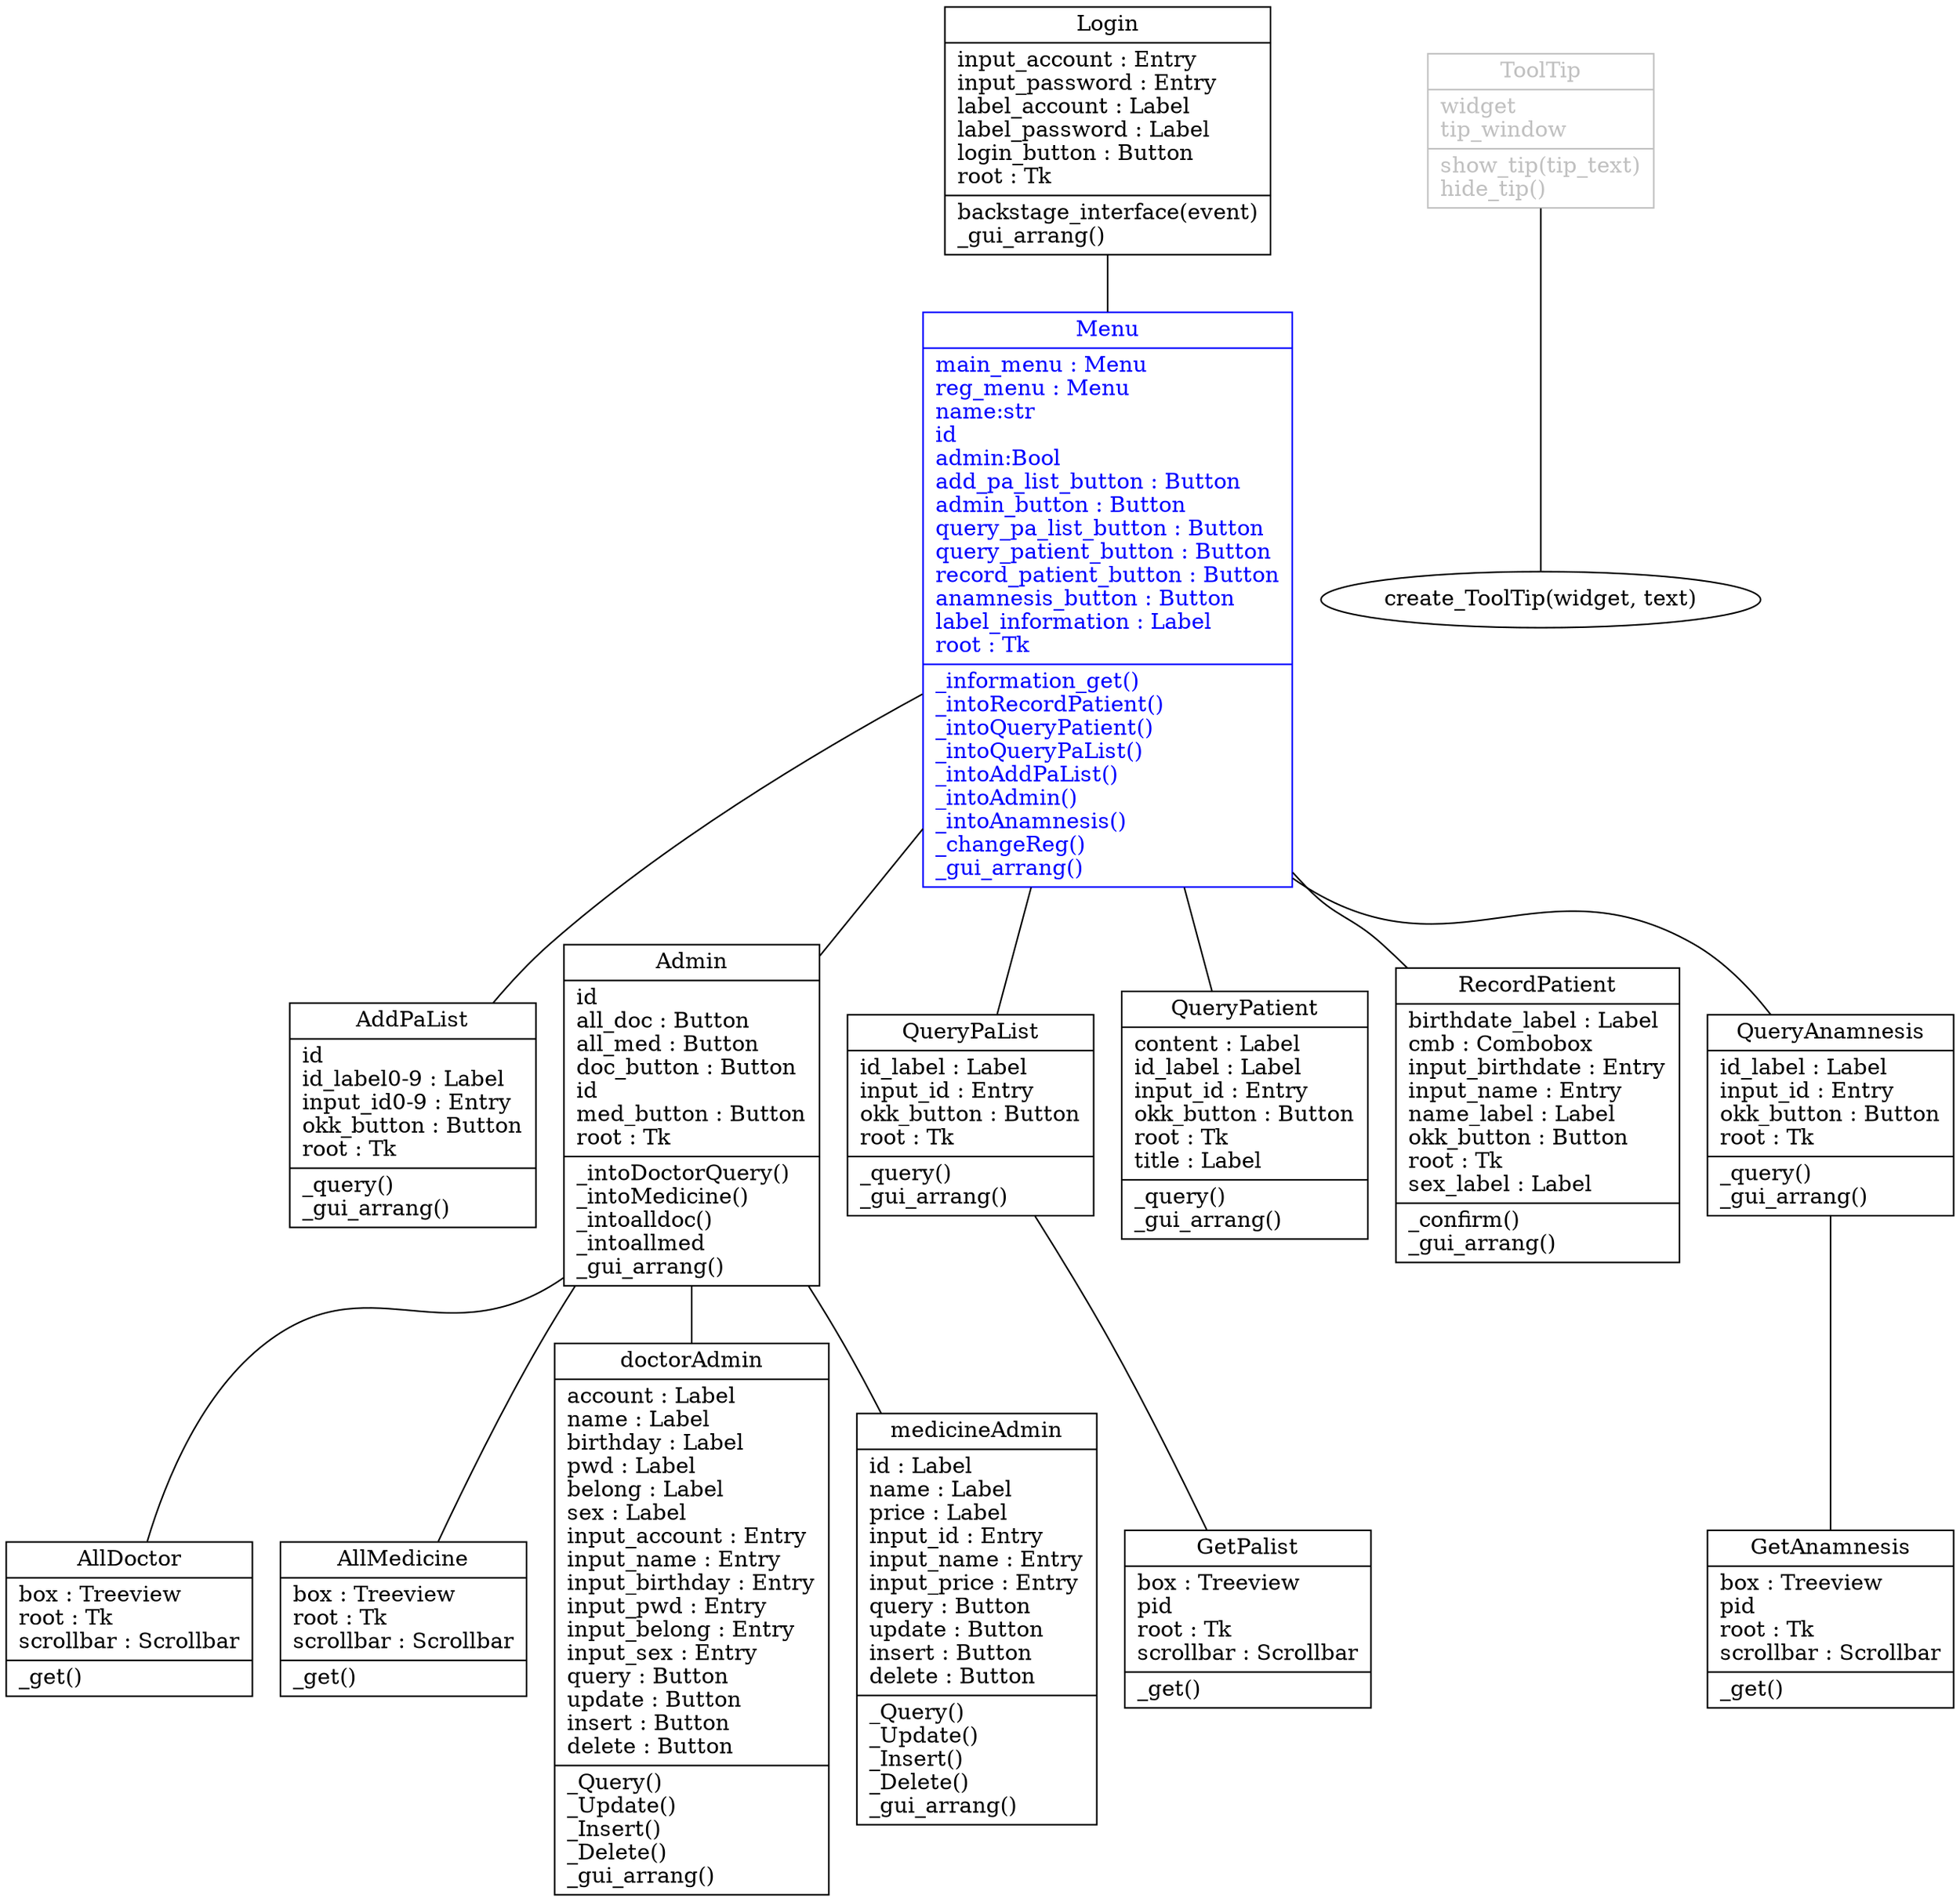digraph "classes" {
rankdir=BT;
charset="utf-8";
edge [arrowhead="none"];

"AddPaList" [color="black", fontcolor="black", label="{AddPaList|id\lid_label0-9 : Label\linput_id0-9 : Entry\lokk_button : Button\lroot : Tk\l|_query()\l_gui_arrang()\l}", shape="record", style="solid"];
"Admin" [color="black", fontcolor="black", label="{Admin|id\lall_doc : Button\lall_med : Button\ldoc_button : Button\lid\lmed_button : Button\lroot : Tk\l|_intoDoctorQuery()\l_intoMedicine()\l_intoalldoc()\l_intoallmed\l_gui_arrang()\l}", shape="record", style="solid"];
"AllDoctor" [color="black", fontcolor="black", label="{AllDoctor|box : Treeview\lroot : Tk\lscrollbar : Scrollbar\l|_get()\l}", shape="record", style="solid"];
"AllMedicine" [color="black", fontcolor="black", label="{AllMedicine|box : Treeview\lroot : Tk\lscrollbar : Scrollbar\l|_get()\l}", shape="record", style="solid"];
"GetPalist" [color="black", fontcolor="black", label="{GetPalist|box : Treeview\lpid\lroot : Tk\lscrollbar : Scrollbar\l|_get()\l}", shape="record", style="solid"];
"Login" [color="black", fontcolor="black", label="{Login|input_account : Entry\linput_password : Entry\llabel_account : Label\llabel_password : Label\llogin_button : Button\lroot : Tk\l|backstage_interface(event)\l_gui_arrang()\l}", shape="record", style="solid"];
"Menu" [color="blue", fontcolor="blue", label="{Menu|main_menu : Menu\lreg_menu : Menu\lname:str\lid\ladmin:Bool\ladd_pa_list_button : Button\ladmin_button : Button\lquery_pa_list_button : Button\lquery_patient_button : Button\lrecord_patient_button : Button\lanamnesis_button : Button\llabel_information : Label\lroot : Tk\l|_information_get()\l_intoRecordPatient()\l_intoQueryPatient()\l_intoQueryPaList()\l_intoAddPaList()\l_intoAdmin()\l_intoAnamnesis()\l_changeReg()\l_gui_arrang()\l}", shape="record", style="solid"];
"QueryPaList" [color="black", fontcolor="black", label="{QueryPaList|id_label : Label\linput_id : Entry\lokk_button : Button\lroot : Tk\l|_query()\l_gui_arrang()\l}", shape="record", style="solid"];
"QueryPatient" [color="black", fontcolor="black", label="{QueryPatient|content : Label\lid_label : Label\linput_id : Entry\lokk_button : Button\lroot : Tk\ltitle : Label\l|_query()\l_gui_arrang()\l}", shape="record", style="solid"];
"RecordPatient" [color="black", fontcolor="black", label="{RecordPatient|birthdate_label : Label\lcmb : Combobox\linput_birthdate : Entry\linput_name : Entry\lname_label : Label\lokk_button : Button\lroot : Tk\lsex_label : Label\l|_confirm()\l_gui_arrang()\l}", shape="record", style="solid"];
"doctorAdmin" [color="black", fontcolor="black", label="{doctorAdmin|account : Label\lname : Label\lbirthday : Label\lpwd : Label\lbelong : Label\lsex : Label\linput_account : Entry\linput_name : Entry\linput_birthday : Entry\linput_pwd : Entry\linput_belong : Entry\linput_sex : Entry\lquery : Button\lupdate : Button\linsert : Button\ldelete : Button\l|_Query()\l_Update()\l_Insert()\l_Delete()\l_gui_arrang()\l}", shape="record", style="solid"];
"medicineAdmin" [color="black", fontcolor="black", label="{medicineAdmin|id : Label\lname : Label\lprice : Label\linput_id : Entry\linput_name : Entry\linput_price : Entry\lquery : Button\lupdate : Button\linsert : Button\ldelete : Button\l|_Query()\l_Update()\l_Insert()\l_Delete()\l_gui_arrang()\l}", shape="record", style="solid"];
"QueryAnamnesis" [color="black", fontcolor="black", label="{QueryAnamnesis|id_label : Label\linput_id : Entry\lokk_button : Button\lroot : Tk\l|_query()\l_gui_arrang()\l}", shape="record", style="solid"];
"GetAnamnesis" [color="black", fontcolor="black", label="{GetAnamnesis|box : Treeview\lpid\lroot : Tk\lscrollbar : Scrollbar\l|_get()\l}", shape="record", style="solid"];
"ToolTip" [color="grey", fontcolor="grey", label="{ToolTip|widget\ltip_window\l|show_tip(tip_text)\lhide_tip()\l}", shape="record", style="solid"];

{ rank=same; "Login"; "ToolTip"};

"create_ToolTip(widget, text)" -> "ToolTip";
"Menu" -> "Login";
"Admin" -> "Menu";
"QueryPatient" -> "Menu";
"RecordPatient" -> "Menu";
"QueryPaList" -> "Menu";
"AddPaList" -> "Menu";
"QueryAnamnesis" -> "Menu";
"AllDoctor" -> "Admin";
"doctorAdmin" -> "Admin";
"AllMedicine" -> "Admin";
"medicineAdmin" -> "Admin";
"GetPalist" -> "QueryPaList";
"GetAnamnesis" -> "QueryAnamnesis";
}
